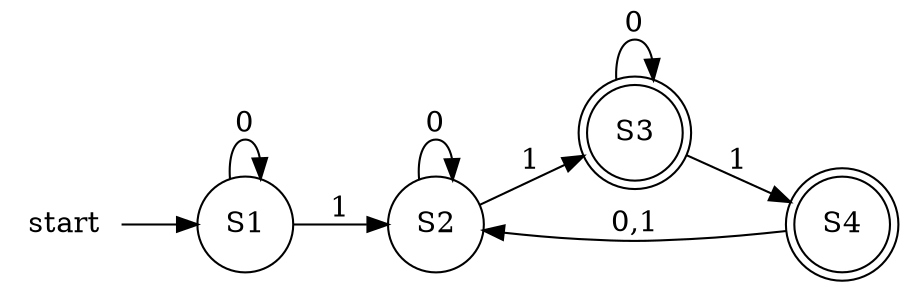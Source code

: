 //
// fsm.dot - sample dot file
//
// Kurt Schmidt
// 2006
//
// Usage:
//   To compile, e.g.:  $ dot -Tpng -o fsm.png fsm.dot
//			or
//		$ dot -Tpng fsm.dot > fsm.png
//
// Output formats:  use $ dot -Tcrap to see all output formats
//		They are:
//			canon cmap cmapx cmapx_np dot eps fig gd gd2 gif gv imap imap_np ismap
//			jpe jpeg jpg pdf plain plain-ext png ps ps2 svg svgz tk vml vmlz vrml
//			wbmp x11 xdot xlib
//

digraph fsm {
rankdir="LR"
start [shape="plaintext",label="start"]
1 [shape="circle",label="S1"]
2 [shape="circle",label="S2"]
3 [shape="doublecircle",label="S3"]
4 [shape="doublecircle",label="S4"]


start->1
1->1 [label="0"] 
1->2 [label="1"]
2->2 [label="0"] 
2->3 [label="1"] 	
3->3 [label="0"]
3->4 [label="1"]
4->2 [label="0,1"]
}
